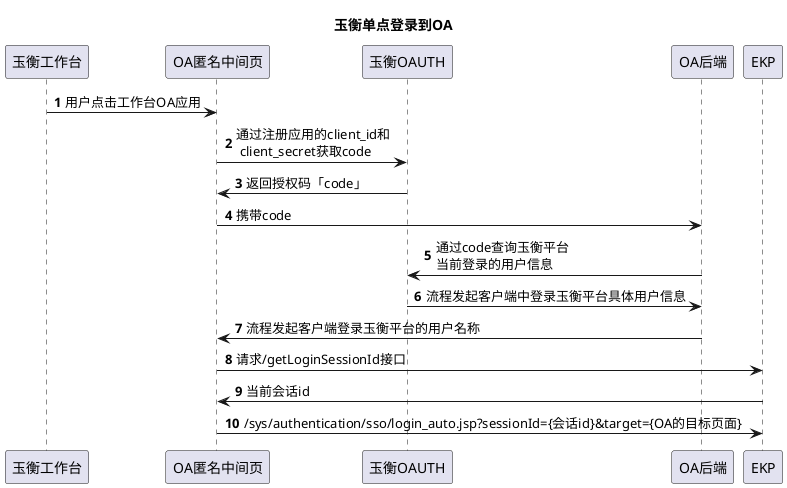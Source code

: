 @startuml
'https://plantuml.com/sequence-diagram

title 玉衡单点登录到OA
autonumber

玉衡工作台 -> OA匿名中间页: 用户点击工作台OA应用
OA匿名中间页 -> 玉衡OAUTH: 通过注册应用的client_id和\n client_secret获取code
玉衡OAUTH -> OA匿名中间页: 返回授权码「code」

OA匿名中间页 -> OA后端: 携带code

OA后端 -> 玉衡OAUTH: 通过code查询玉衡平台\n当前登录的用户信息

玉衡OAUTH -> OA后端: 流程发起客户端中登录玉衡平台具体用户信息

OA后端 -> OA匿名中间页: 流程发起客户端登录玉衡平台的用户名称

OA匿名中间页 -> EKP: 请求/getLoginSessionId接口
EKP -> OA匿名中间页: 当前会话id

OA匿名中间页 -> EKP: /sys/authentication/sso/login_auto.jsp?sessionId={会话id}&target={OA的目标页面}
@enduml
